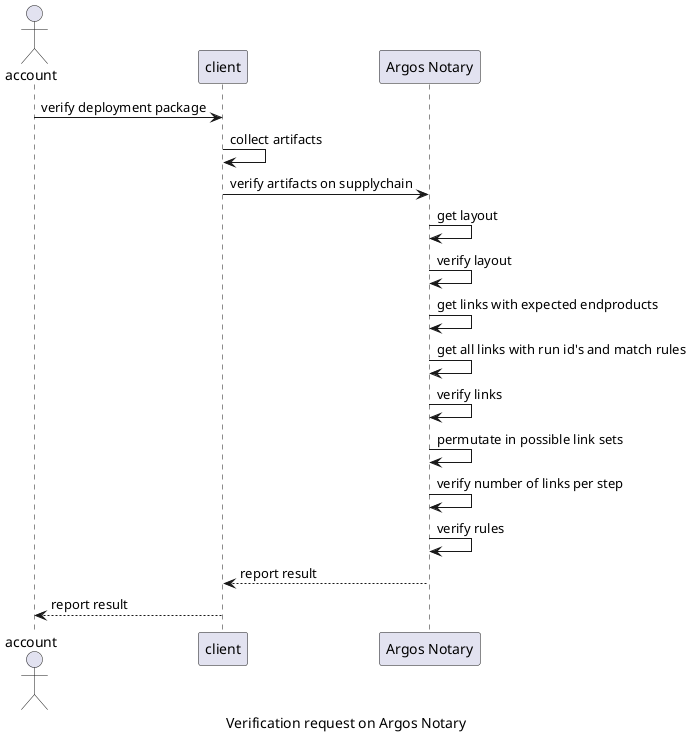 '
' Copyright (C) 2019 - 2020 Rabobank Nederland
'
' Licensed under the Apache License, Version 2.0 (the "License");
' you may not use this file except in compliance with the License.
' You may obtain a copy of the License at
'
'         http://www.apache.org/licenses/LICENSE-2.0
'
' Unless required by applicable law or agreed to in writing, software
' distributed under the License is distributed on an "AS IS" BASIS,
' WITHOUT WARRANTIES OR CONDITIONS OF ANY KIND, either express or implied.
' See the License for the specific language governing permissions and
' limitations under the License.
'

@startuml

caption Verification request on Argos Notary

actor account
participant client as client
participant "Argos Notary" as argos

account -> client: verify deployment package
client -> client: collect artifacts

client -> argos: verify artifacts on supplychain
argos -> argos: get layout
argos -> argos: verify layout
argos -> argos: get links with expected endproducts
argos -> argos: get all links with run id's and match rules
argos -> argos: verify links
argos -> argos: permutate in possible link sets
argos -> argos: verify number of links per step
argos -> argos: verify rules
argos --> client: report result
client --> account: report result

@enduml
